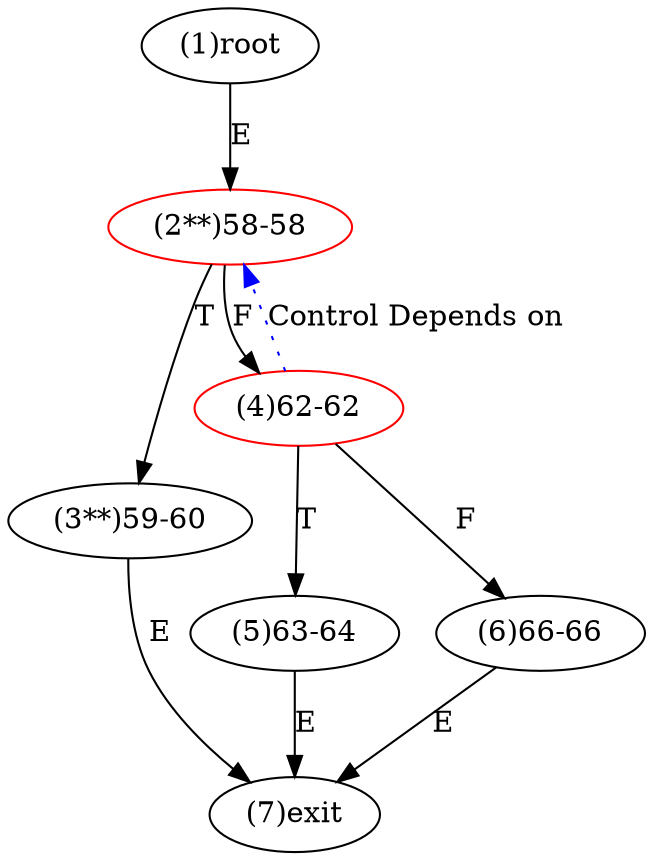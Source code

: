 digraph "" { 
1[ label="(1)root"];
2[ label="(2**)58-58",color=red];
3[ label="(3**)59-60"];
4[ label="(4)62-62",color=red];
5[ label="(5)63-64"];
6[ label="(6)66-66"];
7[ label="(7)exit"];
1->2[ label="E"];
2->4[ label="F"];
2->3[ label="T"];
3->7[ label="E"];
4->6[ label="F"];
4->5[ label="T"];
5->7[ label="E"];
6->7[ label="E"];
4->2[ color="blue" label="Control Depends on" style = dotted ];
}